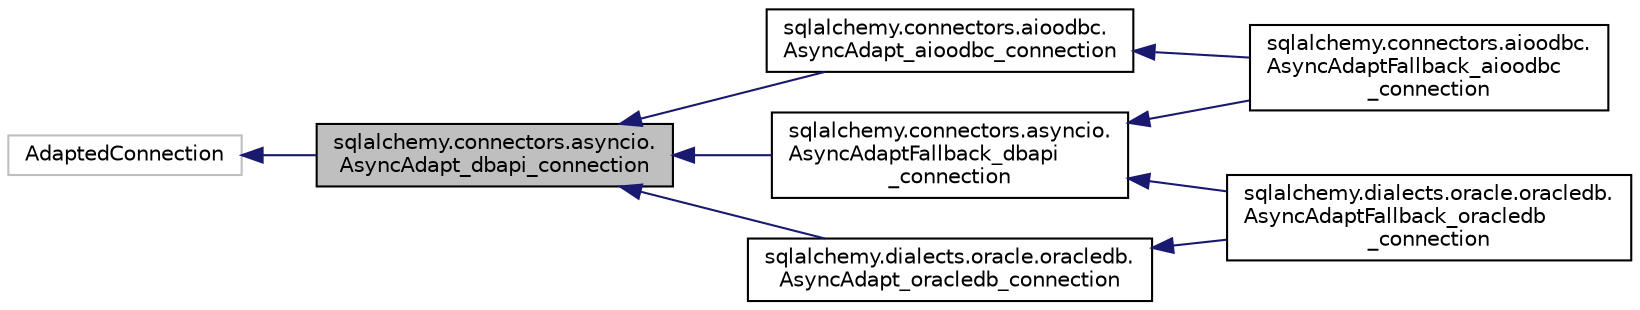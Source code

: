 digraph "sqlalchemy.connectors.asyncio.AsyncAdapt_dbapi_connection"
{
 // LATEX_PDF_SIZE
  edge [fontname="Helvetica",fontsize="10",labelfontname="Helvetica",labelfontsize="10"];
  node [fontname="Helvetica",fontsize="10",shape=record];
  rankdir="LR";
  Node1 [label="sqlalchemy.connectors.asyncio.\lAsyncAdapt_dbapi_connection",height=0.2,width=0.4,color="black", fillcolor="grey75", style="filled", fontcolor="black",tooltip=" "];
  Node2 -> Node1 [dir="back",color="midnightblue",fontsize="10",style="solid",fontname="Helvetica"];
  Node2 [label="AdaptedConnection",height=0.2,width=0.4,color="grey75", fillcolor="white", style="filled",tooltip=" "];
  Node1 -> Node3 [dir="back",color="midnightblue",fontsize="10",style="solid",fontname="Helvetica"];
  Node3 [label="sqlalchemy.connectors.aioodbc.\lAsyncAdapt_aioodbc_connection",height=0.2,width=0.4,color="black", fillcolor="white", style="filled",URL="$classsqlalchemy_1_1connectors_1_1aioodbc_1_1AsyncAdapt__aioodbc__connection.html",tooltip=" "];
  Node3 -> Node4 [dir="back",color="midnightblue",fontsize="10",style="solid",fontname="Helvetica"];
  Node4 [label="sqlalchemy.connectors.aioodbc.\lAsyncAdaptFallback_aioodbc\l_connection",height=0.2,width=0.4,color="black", fillcolor="white", style="filled",URL="$classsqlalchemy_1_1connectors_1_1aioodbc_1_1AsyncAdaptFallback__aioodbc__connection.html",tooltip=" "];
  Node1 -> Node5 [dir="back",color="midnightblue",fontsize="10",style="solid",fontname="Helvetica"];
  Node5 [label="sqlalchemy.connectors.asyncio.\lAsyncAdaptFallback_dbapi\l_connection",height=0.2,width=0.4,color="black", fillcolor="white", style="filled",URL="$classsqlalchemy_1_1connectors_1_1asyncio_1_1AsyncAdaptFallback__dbapi__connection.html",tooltip=" "];
  Node5 -> Node4 [dir="back",color="midnightblue",fontsize="10",style="solid",fontname="Helvetica"];
  Node5 -> Node6 [dir="back",color="midnightblue",fontsize="10",style="solid",fontname="Helvetica"];
  Node6 [label="sqlalchemy.dialects.oracle.oracledb.\lAsyncAdaptFallback_oracledb\l_connection",height=0.2,width=0.4,color="black", fillcolor="white", style="filled",URL="$classsqlalchemy_1_1dialects_1_1oracle_1_1oracledb_1_1AsyncAdaptFallback__oracledb__connection.html",tooltip=" "];
  Node1 -> Node7 [dir="back",color="midnightblue",fontsize="10",style="solid",fontname="Helvetica"];
  Node7 [label="sqlalchemy.dialects.oracle.oracledb.\lAsyncAdapt_oracledb_connection",height=0.2,width=0.4,color="black", fillcolor="white", style="filled",URL="$classsqlalchemy_1_1dialects_1_1oracle_1_1oracledb_1_1AsyncAdapt__oracledb__connection.html",tooltip=" "];
  Node7 -> Node6 [dir="back",color="midnightblue",fontsize="10",style="solid",fontname="Helvetica"];
}
